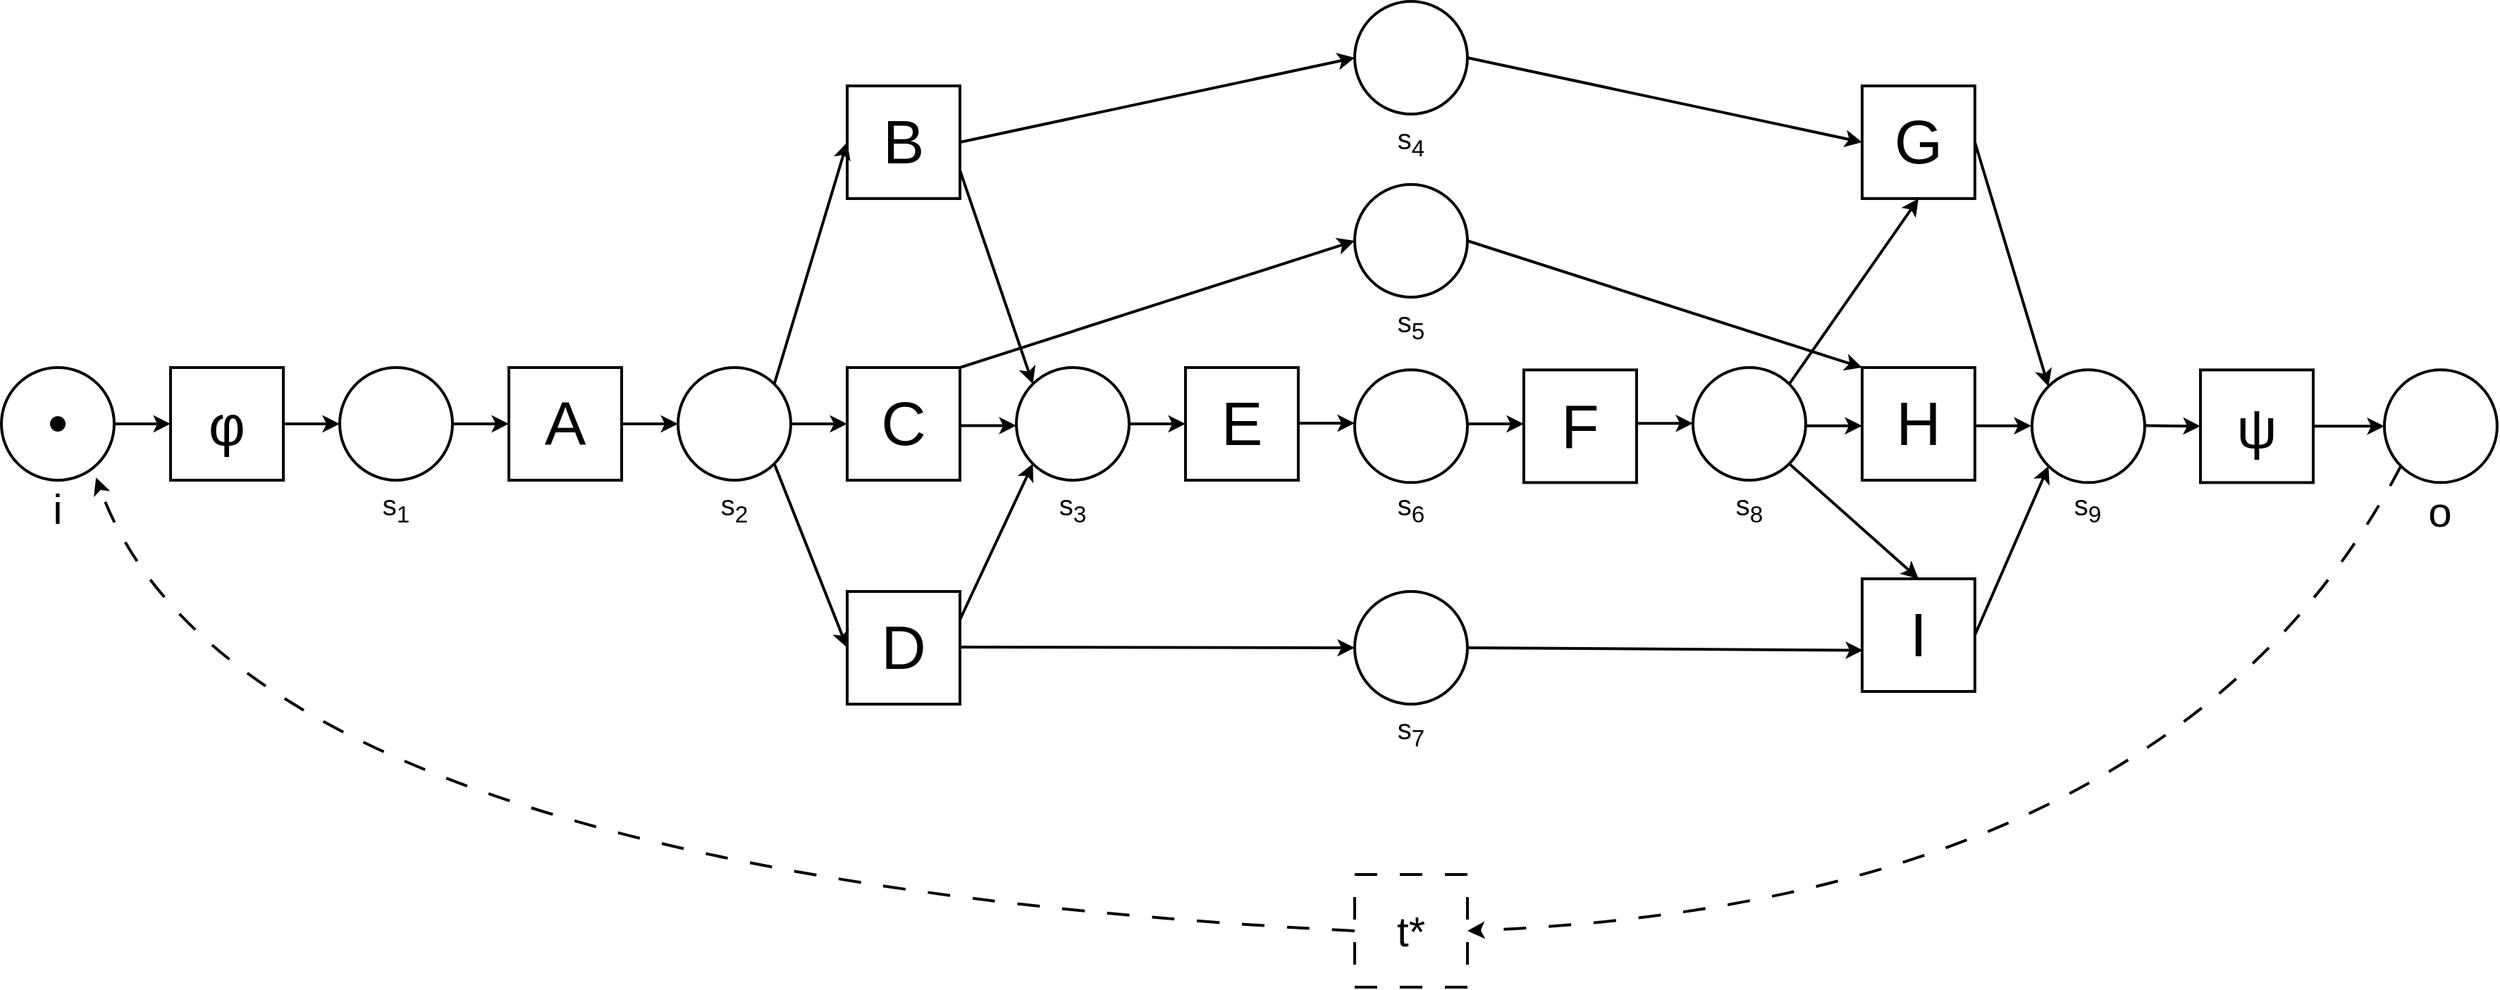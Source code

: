 <mxfile version="24.0.7" type="github">
  <diagram name="Seite-1" id="IBqcnsN6eLZTh5Qhn7dX">
    <mxGraphModel dx="2049" dy="1944" grid="1" gridSize="10" guides="1" tooltips="1" connect="1" arrows="1" fold="1" page="1" pageScale="1" pageWidth="1169" pageHeight="827" math="0" shadow="0">
      <root>
        <mxCell id="0" />
        <mxCell id="1" parent="0" />
        <mxCell id="1YuBAB6H5FNzcQYwjlHQ-1" value="" style="ellipse;whiteSpace=wrap;html=1;aspect=fixed;strokeWidth=2;" parent="1" vertex="1">
          <mxGeometry x="80" y="200" width="80" height="80" as="geometry" />
        </mxCell>
        <mxCell id="1YuBAB6H5FNzcQYwjlHQ-2" value="" style="ellipse;whiteSpace=wrap;html=1;aspect=fixed;strokeWidth=2;" parent="1" vertex="1">
          <mxGeometry x="1040" y="-60" width="80" height="80" as="geometry" />
        </mxCell>
        <mxCell id="1YuBAB6H5FNzcQYwjlHQ-4" value="" style="ellipse;whiteSpace=wrap;html=1;aspect=fixed;strokeWidth=2;" parent="1" vertex="1">
          <mxGeometry x="320" y="200" width="80" height="80" as="geometry" />
        </mxCell>
        <mxCell id="1YuBAB6H5FNzcQYwjlHQ-5" value="" style="ellipse;whiteSpace=wrap;html=1;aspect=fixed;strokeWidth=2;" parent="1" vertex="1">
          <mxGeometry x="1280" y="200" width="80" height="80" as="geometry" />
        </mxCell>
        <mxCell id="1YuBAB6H5FNzcQYwjlHQ-6" value="" style="ellipse;whiteSpace=wrap;html=1;aspect=fixed;strokeWidth=2;" parent="1" vertex="1">
          <mxGeometry x="560" y="200" width="80" height="80" as="geometry" />
        </mxCell>
        <mxCell id="1YuBAB6H5FNzcQYwjlHQ-8" value="φ" style="rounded=0;whiteSpace=wrap;html=1;fontSize=40;strokeWidth=2;" parent="1" vertex="1">
          <mxGeometry x="200" y="200" width="80" height="80" as="geometry" />
        </mxCell>
        <mxCell id="1YuBAB6H5FNzcQYwjlHQ-9" value="A" style="rounded=0;whiteSpace=wrap;html=1;fontSize=44;strokeWidth=2;" parent="1" vertex="1">
          <mxGeometry x="440" y="200" width="80" height="80" as="geometry" />
        </mxCell>
        <mxCell id="1YuBAB6H5FNzcQYwjlHQ-10" value="B" style="rounded=0;whiteSpace=wrap;html=1;fontSize=44;strokeWidth=2;" parent="1" vertex="1">
          <mxGeometry x="680" width="80" height="80" as="geometry" />
        </mxCell>
        <mxCell id="1YuBAB6H5FNzcQYwjlHQ-11" value="E" style="rounded=0;whiteSpace=wrap;html=1;fontSize=44;strokeWidth=2;" parent="1" vertex="1">
          <mxGeometry x="920" y="200" width="80" height="80" as="geometry" />
        </mxCell>
        <mxCell id="1YuBAB6H5FNzcQYwjlHQ-12" value="" style="endArrow=classic;html=1;rounded=0;curved=1;exitX=1;exitY=0.5;exitDx=0;exitDy=0;strokeWidth=2;" parent="1" source="1YuBAB6H5FNzcQYwjlHQ-8" edge="1">
          <mxGeometry width="50" height="50" relative="1" as="geometry">
            <mxPoint x="340" y="290" as="sourcePoint" />
            <mxPoint x="320" y="240" as="targetPoint" />
          </mxGeometry>
        </mxCell>
        <mxCell id="1YuBAB6H5FNzcQYwjlHQ-13" value="" style="endArrow=classic;html=1;rounded=0;curved=1;entryX=0;entryY=0.5;entryDx=0;entryDy=0;exitX=1;exitY=0.5;exitDx=0;exitDy=0;strokeWidth=2;" parent="1" source="1YuBAB6H5FNzcQYwjlHQ-4" target="1YuBAB6H5FNzcQYwjlHQ-9" edge="1">
          <mxGeometry width="50" height="50" relative="1" as="geometry">
            <mxPoint x="340" y="290" as="sourcePoint" />
            <mxPoint x="390" y="240" as="targetPoint" />
          </mxGeometry>
        </mxCell>
        <mxCell id="1YuBAB6H5FNzcQYwjlHQ-15" value="" style="endArrow=classic;html=1;rounded=0;curved=1;exitX=1;exitY=0.5;exitDx=0;exitDy=0;entryX=0;entryY=0.5;entryDx=0;entryDy=0;strokeWidth=2;" parent="1" source="1YuBAB6H5FNzcQYwjlHQ-9" target="1YuBAB6H5FNzcQYwjlHQ-6" edge="1">
          <mxGeometry width="50" height="50" relative="1" as="geometry">
            <mxPoint x="590" y="270" as="sourcePoint" />
            <mxPoint x="640" y="220" as="targetPoint" />
          </mxGeometry>
        </mxCell>
        <mxCell id="1YuBAB6H5FNzcQYwjlHQ-17" value="" style="endArrow=classic;html=1;rounded=0;curved=1;exitX=1;exitY=0;exitDx=0;exitDy=0;entryX=0;entryY=0.5;entryDx=0;entryDy=0;strokeWidth=2;" parent="1" source="1YuBAB6H5FNzcQYwjlHQ-6" target="1YuBAB6H5FNzcQYwjlHQ-10" edge="1">
          <mxGeometry width="50" height="50" relative="1" as="geometry">
            <mxPoint x="590" y="240" as="sourcePoint" />
            <mxPoint x="640" y="240" as="targetPoint" />
          </mxGeometry>
        </mxCell>
        <mxCell id="1YuBAB6H5FNzcQYwjlHQ-19" value="" style="endArrow=classic;html=1;rounded=0;curved=1;exitX=1;exitY=0.5;exitDx=0;exitDy=0;entryX=0;entryY=0.5;entryDx=0;entryDy=0;strokeWidth=2;" parent="1" source="1YuBAB6H5FNzcQYwjlHQ-10" target="1YuBAB6H5FNzcQYwjlHQ-2" edge="1">
          <mxGeometry width="50" height="50" relative="1" as="geometry">
            <mxPoint x="610" y="310" as="sourcePoint" />
            <mxPoint x="660" y="260" as="targetPoint" />
          </mxGeometry>
        </mxCell>
        <mxCell id="1YuBAB6H5FNzcQYwjlHQ-22" value="" style="ellipse;whiteSpace=wrap;html=1;aspect=fixed;strokeWidth=2;" parent="1" vertex="1">
          <mxGeometry x="1040" y="359" width="80" height="80" as="geometry" />
        </mxCell>
        <mxCell id="1YuBAB6H5FNzcQYwjlHQ-23" value="C" style="rounded=0;whiteSpace=wrap;html=1;fontSize=44;strokeWidth=2;" parent="1" vertex="1">
          <mxGeometry x="680" y="200" width="80" height="80" as="geometry" />
        </mxCell>
        <mxCell id="1YuBAB6H5FNzcQYwjlHQ-26" value="" style="endArrow=classic;html=1;rounded=0;curved=1;exitX=1;exitY=0.5;exitDx=0;exitDy=0;strokeWidth=2;entryX=0.007;entryY=0.635;entryDx=0;entryDy=0;entryPerimeter=0;" parent="1" source="1YuBAB6H5FNzcQYwjlHQ-22" target="38OJZpCKWBIkEkBOtK0j-17" edge="1">
          <mxGeometry width="50" height="50" relative="1" as="geometry">
            <mxPoint x="990" y="280" as="sourcePoint" />
            <mxPoint x="1040" y="390" as="targetPoint" />
          </mxGeometry>
        </mxCell>
        <mxCell id="1YuBAB6H5FNzcQYwjlHQ-27" value="" style="endArrow=classic;html=1;rounded=0;curved=1;entryX=0;entryY=0.5;entryDx=0;entryDy=0;exitX=1;exitY=0.5;exitDx=0;exitDy=0;strokeWidth=2;" parent="1" source="1YuBAB6H5FNzcQYwjlHQ-1" target="1YuBAB6H5FNzcQYwjlHQ-8" edge="1">
          <mxGeometry width="50" height="50" relative="1" as="geometry">
            <mxPoint x="390" y="320" as="sourcePoint" />
            <mxPoint x="440" y="390" as="targetPoint" />
          </mxGeometry>
        </mxCell>
        <mxCell id="1YuBAB6H5FNzcQYwjlHQ-28" value="t*" style="rounded=0;whiteSpace=wrap;html=1;dashed=1;dashPattern=8 8;fontSize=30;strokeWidth=2;" parent="1" vertex="1">
          <mxGeometry x="1040" y="560" width="80" height="80" as="geometry" />
        </mxCell>
        <mxCell id="1YuBAB6H5FNzcQYwjlHQ-29" value="" style="endArrow=classic;html=1;rounded=0;curved=1;entryX=1;entryY=0.5;entryDx=0;entryDy=0;exitX=0;exitY=1;exitDx=0;exitDy=0;dashed=1;dashPattern=8 8;strokeWidth=2;" parent="1" source="9U9fe0AIUVm3C8UtWrKh-1" target="1YuBAB6H5FNzcQYwjlHQ-28" edge="1">
          <mxGeometry width="50" height="50" relative="1" as="geometry">
            <mxPoint x="980" y="350" as="sourcePoint" />
            <mxPoint x="890" y="430" as="targetPoint" />
            <Array as="points">
              <mxPoint x="1620" y="580" />
            </Array>
          </mxGeometry>
        </mxCell>
        <mxCell id="1YuBAB6H5FNzcQYwjlHQ-30" value="" style="endArrow=classic;html=1;rounded=0;curved=1;entryX=0.839;entryY=0.977;entryDx=0;entryDy=0;exitX=0;exitY=0.5;exitDx=0;exitDy=0;dashed=1;dashPattern=8 8;entryPerimeter=0;strokeWidth=2;" parent="1" source="1YuBAB6H5FNzcQYwjlHQ-28" target="1YuBAB6H5FNzcQYwjlHQ-1" edge="1">
          <mxGeometry width="50" height="50" relative="1" as="geometry">
            <mxPoint x="660" y="334" as="sourcePoint" />
            <mxPoint x="340" y="494" as="targetPoint" />
            <Array as="points">
              <mxPoint x="250" y="560" />
            </Array>
          </mxGeometry>
        </mxCell>
        <mxCell id="9U9fe0AIUVm3C8UtWrKh-1" value="" style="ellipse;whiteSpace=wrap;html=1;aspect=fixed;strokeWidth=2;" parent="1" vertex="1">
          <mxGeometry x="1770.48" y="201.68" width="80" height="80" as="geometry" />
        </mxCell>
        <mxCell id="9U9fe0AIUVm3C8UtWrKh-2" value="ψ" style="rounded=0;whiteSpace=wrap;html=1;fontSize=40;strokeWidth=2;" parent="1" vertex="1">
          <mxGeometry x="1640" y="201.68" width="80" height="80" as="geometry" />
        </mxCell>
        <mxCell id="9U9fe0AIUVm3C8UtWrKh-3" value="" style="endArrow=classic;html=1;rounded=0;curved=1;exitX=1;exitY=0.5;exitDx=0;exitDy=0;strokeWidth=2;entryX=0;entryY=0.5;entryDx=0;entryDy=0;" parent="1" source="9U9fe0AIUVm3C8UtWrKh-2" target="9U9fe0AIUVm3C8UtWrKh-1" edge="1">
          <mxGeometry width="50" height="50" relative="1" as="geometry">
            <mxPoint x="1800.48" y="291.68" as="sourcePoint" />
            <mxPoint x="1760" y="210" as="targetPoint" />
          </mxGeometry>
        </mxCell>
        <mxCell id="9U9fe0AIUVm3C8UtWrKh-4" value="" style="endArrow=classic;html=1;rounded=0;curved=1;exitX=1;exitY=0;exitDx=0;exitDy=0;entryX=0.5;entryY=1;entryDx=0;entryDy=0;strokeWidth=2;" parent="1" source="1YuBAB6H5FNzcQYwjlHQ-5" target="38OJZpCKWBIkEkBOtK0j-16" edge="1">
          <mxGeometry width="50" height="50" relative="1" as="geometry">
            <mxPoint x="1370" y="239.66" as="sourcePoint" />
            <mxPoint x="1410" y="239.66" as="targetPoint" />
          </mxGeometry>
        </mxCell>
        <mxCell id="38OJZpCKWBIkEkBOtK0j-1" value="i" style="text;html=1;strokeColor=none;fillColor=none;align=center;verticalAlign=middle;whiteSpace=wrap;rounded=0;fontSize=30;" parent="1" vertex="1">
          <mxGeometry x="90" y="280" width="60" height="40" as="geometry" />
        </mxCell>
        <mxCell id="38OJZpCKWBIkEkBOtK0j-2" value="o" style="text;html=1;strokeColor=none;fillColor=none;align=center;verticalAlign=middle;whiteSpace=wrap;rounded=0;fontSize=30;" parent="1" vertex="1">
          <mxGeometry x="1780.48" y="281.68" width="60" height="40" as="geometry" />
        </mxCell>
        <mxCell id="38OJZpCKWBIkEkBOtK0j-3" value="s&lt;sub&gt;1&lt;/sub&gt;" style="text;html=1;strokeColor=none;fillColor=none;align=center;verticalAlign=middle;whiteSpace=wrap;rounded=0;fontSize=20;" parent="1" vertex="1">
          <mxGeometry x="330" y="280" width="60" height="40" as="geometry" />
        </mxCell>
        <mxCell id="38OJZpCKWBIkEkBOtK0j-5" value="&lt;div style=&quot;font-size: 20px;&quot;&gt;s&lt;sub&gt;2&lt;/sub&gt;&lt;/div&gt;" style="text;html=1;strokeColor=none;fillColor=none;align=center;verticalAlign=middle;whiteSpace=wrap;rounded=0;fontSize=20;" parent="1" vertex="1">
          <mxGeometry x="570" y="280" width="60" height="40" as="geometry" />
        </mxCell>
        <mxCell id="38OJZpCKWBIkEkBOtK0j-6" value="s&lt;sub&gt;4&lt;/sub&gt;" style="text;html=1;strokeColor=none;fillColor=none;align=center;verticalAlign=middle;whiteSpace=wrap;rounded=0;fontSize=20;" parent="1" vertex="1">
          <mxGeometry x="1050" y="20" width="60" height="40" as="geometry" />
        </mxCell>
        <mxCell id="38OJZpCKWBIkEkBOtK0j-7" value="s&lt;sub&gt;7&lt;/sub&gt;" style="text;html=1;strokeColor=none;fillColor=none;align=center;verticalAlign=middle;whiteSpace=wrap;rounded=0;fontSize=20;" parent="1" vertex="1">
          <mxGeometry x="1050" y="439" width="60" height="40" as="geometry" />
        </mxCell>
        <mxCell id="38OJZpCKWBIkEkBOtK0j-8" value="s&lt;sub&gt;8&lt;/sub&gt;" style="text;html=1;strokeColor=none;fillColor=none;align=center;verticalAlign=middle;whiteSpace=wrap;rounded=0;fontSize=20;" parent="1" vertex="1">
          <mxGeometry x="1290" y="280" width="60" height="40" as="geometry" />
        </mxCell>
        <mxCell id="38OJZpCKWBIkEkBOtK0j-10" value="" style="endArrow=classic;html=1;rounded=0;curved=1;entryX=0;entryY=0.5;entryDx=0;entryDy=0;strokeWidth=2;exitX=1;exitY=0.5;exitDx=0;exitDy=0;" parent="1" source="1YuBAB6H5FNzcQYwjlHQ-6" target="1YuBAB6H5FNzcQYwjlHQ-23" edge="1">
          <mxGeometry width="50" height="50" relative="1" as="geometry">
            <mxPoint x="590" y="240" as="sourcePoint" />
            <mxPoint x="670" y="130" as="targetPoint" />
          </mxGeometry>
        </mxCell>
        <mxCell id="38OJZpCKWBIkEkBOtK0j-11" value="" style="ellipse;whiteSpace=wrap;html=1;aspect=fixed;strokeWidth=2;" parent="1" vertex="1">
          <mxGeometry x="800" y="200" width="80" height="80" as="geometry" />
        </mxCell>
        <mxCell id="38OJZpCKWBIkEkBOtK0j-12" value="s&lt;sub&gt;3&lt;/sub&gt;" style="text;html=1;strokeColor=none;fillColor=none;align=center;verticalAlign=middle;whiteSpace=wrap;rounded=0;fontSize=20;" parent="1" vertex="1">
          <mxGeometry x="810" y="280" width="60" height="40" as="geometry" />
        </mxCell>
        <mxCell id="38OJZpCKWBIkEkBOtK0j-16" value="G" style="rounded=0;whiteSpace=wrap;html=1;fontSize=44;strokeWidth=2;" parent="1" vertex="1">
          <mxGeometry x="1400" width="80" height="80" as="geometry" />
        </mxCell>
        <mxCell id="38OJZpCKWBIkEkBOtK0j-17" value="I" style="rounded=0;whiteSpace=wrap;html=1;fontSize=44;strokeWidth=2;" parent="1" vertex="1">
          <mxGeometry x="1400" y="350" width="80" height="80" as="geometry" />
        </mxCell>
        <mxCell id="38OJZpCKWBIkEkBOtK0j-18" value="" style="endArrow=classic;html=1;rounded=0;curved=1;strokeWidth=2;entryX=0;entryY=0.5;entryDx=0;entryDy=0;exitX=1;exitY=0.5;exitDx=0;exitDy=0;" parent="1" source="1YuBAB6H5FNzcQYwjlHQ-2" target="38OJZpCKWBIkEkBOtK0j-16" edge="1">
          <mxGeometry width="50" height="50" relative="1" as="geometry">
            <mxPoint x="1020" y="-30" as="sourcePoint" />
            <mxPoint x="1131" y="-19.59" as="targetPoint" />
          </mxGeometry>
        </mxCell>
        <mxCell id="38OJZpCKWBIkEkBOtK0j-19" value="" style="endArrow=classic;html=1;rounded=0;curved=1;exitX=1;exitY=1;exitDx=0;exitDy=0;entryX=0.5;entryY=0;entryDx=0;entryDy=0;strokeWidth=2;" parent="1" source="1YuBAB6H5FNzcQYwjlHQ-5" target="38OJZpCKWBIkEkBOtK0j-17" edge="1">
          <mxGeometry width="50" height="50" relative="1" as="geometry">
            <mxPoint x="1376" y="236" as="sourcePoint" />
            <mxPoint x="1420" y="150" as="targetPoint" />
          </mxGeometry>
        </mxCell>
        <mxCell id="38OJZpCKWBIkEkBOtK0j-20" value="" style="ellipse;whiteSpace=wrap;html=1;aspect=fixed;strokeWidth=2;" parent="1" vertex="1">
          <mxGeometry x="1520.48" y="201.68" width="80" height="80" as="geometry" />
        </mxCell>
        <mxCell id="38OJZpCKWBIkEkBOtK0j-21" value="s&lt;sub&gt;9&lt;/sub&gt;" style="text;html=1;strokeColor=none;fillColor=none;align=center;verticalAlign=middle;whiteSpace=wrap;rounded=0;fontSize=20;" parent="1" vertex="1">
          <mxGeometry x="1530.48" y="280" width="60" height="40" as="geometry" />
        </mxCell>
        <mxCell id="38OJZpCKWBIkEkBOtK0j-22" value="" style="endArrow=classic;html=1;rounded=0;curved=1;exitX=1;exitY=0.5;exitDx=0;exitDy=0;strokeWidth=2;entryX=0;entryY=0;entryDx=0;entryDy=0;" parent="1" source="38OJZpCKWBIkEkBOtK0j-16" target="38OJZpCKWBIkEkBOtK0j-20" edge="1">
          <mxGeometry width="50" height="50" relative="1" as="geometry">
            <mxPoint x="1500" y="100.0" as="sourcePoint" />
            <mxPoint x="1520" y="190" as="targetPoint" />
          </mxGeometry>
        </mxCell>
        <mxCell id="38OJZpCKWBIkEkBOtK0j-23" value="" style="endArrow=classic;html=1;rounded=0;curved=1;exitX=1;exitY=0.5;exitDx=0;exitDy=0;strokeWidth=2;entryX=0;entryY=1;entryDx=0;entryDy=0;" parent="1" source="38OJZpCKWBIkEkBOtK0j-17" target="38OJZpCKWBIkEkBOtK0j-20" edge="1">
          <mxGeometry width="50" height="50" relative="1" as="geometry">
            <mxPoint x="1500.8" y="356.72" as="sourcePoint" />
            <mxPoint x="1500" y="290" as="targetPoint" />
          </mxGeometry>
        </mxCell>
        <mxCell id="38OJZpCKWBIkEkBOtK0j-24" value="" style="endArrow=classic;html=1;rounded=0;curved=1;exitX=1;exitY=0.5;exitDx=0;exitDy=0;entryX=0;entryY=0.5;entryDx=0;entryDy=0;strokeWidth=2;" parent="1" target="9U9fe0AIUVm3C8UtWrKh-2" edge="1">
          <mxGeometry width="50" height="50" relative="1" as="geometry">
            <mxPoint x="1600.48" y="241.18" as="sourcePoint" />
            <mxPoint x="1660.48" y="241.18" as="targetPoint" />
          </mxGeometry>
        </mxCell>
        <mxCell id="krbLCkrSHvg6wF0_8CoV-1" value="D" style="rounded=0;whiteSpace=wrap;html=1;fontSize=44;strokeWidth=2;" parent="1" vertex="1">
          <mxGeometry x="680" y="359" width="80" height="80" as="geometry" />
        </mxCell>
        <mxCell id="krbLCkrSHvg6wF0_8CoV-2" value="" style="endArrow=classic;html=1;rounded=0;curved=1;entryX=0;entryY=0.5;entryDx=0;entryDy=0;strokeWidth=2;exitX=1;exitY=1;exitDx=0;exitDy=0;" parent="1" source="1YuBAB6H5FNzcQYwjlHQ-6" target="krbLCkrSHvg6wF0_8CoV-1" edge="1">
          <mxGeometry width="50" height="50" relative="1" as="geometry">
            <mxPoint x="585" y="277" as="sourcePoint" />
            <mxPoint x="667" y="139" as="targetPoint" />
          </mxGeometry>
        </mxCell>
        <mxCell id="krbLCkrSHvg6wF0_8CoV-4" value="H" style="rounded=0;whiteSpace=wrap;html=1;fontSize=44;strokeWidth=2;" parent="1" vertex="1">
          <mxGeometry x="1400" y="200" width="80" height="80" as="geometry" />
        </mxCell>
        <mxCell id="krbLCkrSHvg6wF0_8CoV-5" value="" style="endArrow=classic;html=1;rounded=0;curved=1;exitX=1;exitY=0.5;exitDx=0;exitDy=0;strokeWidth=2;entryX=0;entryY=0.5;entryDx=0;entryDy=0;" parent="1" target="1YuBAB6H5FNzcQYwjlHQ-22" edge="1">
          <mxGeometry width="50" height="50" relative="1" as="geometry">
            <mxPoint x="760" y="398.5" as="sourcePoint" />
            <mxPoint x="900" y="400" as="targetPoint" />
          </mxGeometry>
        </mxCell>
        <mxCell id="krbLCkrSHvg6wF0_8CoV-6" value="" style="endArrow=classic;html=1;rounded=0;curved=1;exitX=1;exitY=0.5;exitDx=0;exitDy=0;entryX=0;entryY=0.5;entryDx=0;entryDy=0;strokeWidth=2;" parent="1" edge="1">
          <mxGeometry width="50" height="50" relative="1" as="geometry">
            <mxPoint x="760" y="241.26" as="sourcePoint" />
            <mxPoint x="800" y="241.26" as="targetPoint" />
          </mxGeometry>
        </mxCell>
        <mxCell id="krbLCkrSHvg6wF0_8CoV-7" value="" style="endArrow=classic;html=1;rounded=0;curved=1;exitX=1;exitY=0.5;exitDx=0;exitDy=0;entryX=0;entryY=0.5;entryDx=0;entryDy=0;strokeWidth=2;" parent="1" edge="1">
          <mxGeometry width="50" height="50" relative="1" as="geometry">
            <mxPoint x="880" y="239.96" as="sourcePoint" />
            <mxPoint x="920" y="239.96" as="targetPoint" />
          </mxGeometry>
        </mxCell>
        <mxCell id="krbLCkrSHvg6wF0_8CoV-8" value="" style="endArrow=classic;html=1;rounded=0;curved=1;entryX=0;entryY=0;entryDx=0;entryDy=0;strokeWidth=2;exitX=1;exitY=0.75;exitDx=0;exitDy=0;" parent="1" source="1YuBAB6H5FNzcQYwjlHQ-10" target="38OJZpCKWBIkEkBOtK0j-11" edge="1">
          <mxGeometry width="50" height="50" relative="1" as="geometry">
            <mxPoint x="780" y="120" as="sourcePoint" />
            <mxPoint x="920" y="110" as="targetPoint" />
          </mxGeometry>
        </mxCell>
        <mxCell id="krbLCkrSHvg6wF0_8CoV-9" value="" style="endArrow=classic;html=1;rounded=0;curved=1;entryX=0;entryY=1;entryDx=0;entryDy=0;strokeWidth=2;exitX=1;exitY=0.25;exitDx=0;exitDy=0;" parent="1" source="krbLCkrSHvg6wF0_8CoV-1" target="38OJZpCKWBIkEkBOtK0j-11" edge="1">
          <mxGeometry width="50" height="50" relative="1" as="geometry">
            <mxPoint x="770" y="130" as="sourcePoint" />
            <mxPoint x="850" y="210" as="targetPoint" />
          </mxGeometry>
        </mxCell>
        <mxCell id="krbLCkrSHvg6wF0_8CoV-12" value="F" style="rounded=0;whiteSpace=wrap;html=1;fontSize=44;strokeWidth=2;" parent="1" vertex="1">
          <mxGeometry x="1160" y="201.68" width="80" height="80" as="geometry" />
        </mxCell>
        <mxCell id="krbLCkrSHvg6wF0_8CoV-13" value="" style="ellipse;whiteSpace=wrap;html=1;aspect=fixed;strokeWidth=2;" parent="1" vertex="1">
          <mxGeometry x="1040" y="201.68" width="80" height="80" as="geometry" />
        </mxCell>
        <mxCell id="krbLCkrSHvg6wF0_8CoV-14" value="" style="endArrow=classic;html=1;rounded=0;curved=1;exitX=1;exitY=0.5;exitDx=0;exitDy=0;entryX=0;entryY=0.5;entryDx=0;entryDy=0;strokeWidth=2;" parent="1" edge="1">
          <mxGeometry width="50" height="50" relative="1" as="geometry">
            <mxPoint x="1120" y="239.96" as="sourcePoint" />
            <mxPoint x="1160" y="239.96" as="targetPoint" />
          </mxGeometry>
        </mxCell>
        <mxCell id="krbLCkrSHvg6wF0_8CoV-15" value="" style="endArrow=classic;html=1;rounded=0;curved=1;exitX=1;exitY=0.5;exitDx=0;exitDy=0;entryX=0;entryY=0.5;entryDx=0;entryDy=0;strokeWidth=2;" parent="1" edge="1">
          <mxGeometry width="50" height="50" relative="1" as="geometry">
            <mxPoint x="1000" y="239.5" as="sourcePoint" />
            <mxPoint x="1040" y="239.5" as="targetPoint" />
          </mxGeometry>
        </mxCell>
        <mxCell id="krbLCkrSHvg6wF0_8CoV-16" value="s&lt;sub&gt;6&lt;/sub&gt;" style="text;html=1;strokeColor=none;fillColor=none;align=center;verticalAlign=middle;whiteSpace=wrap;rounded=0;fontSize=20;" parent="1" vertex="1">
          <mxGeometry x="1050" y="280" width="60" height="40" as="geometry" />
        </mxCell>
        <mxCell id="krbLCkrSHvg6wF0_8CoV-17" value="" style="endArrow=classic;html=1;rounded=0;curved=1;exitX=1;exitY=0.5;exitDx=0;exitDy=0;entryX=0;entryY=0.5;entryDx=0;entryDy=0;strokeWidth=2;" parent="1" edge="1">
          <mxGeometry width="50" height="50" relative="1" as="geometry">
            <mxPoint x="1240" y="239.58" as="sourcePoint" />
            <mxPoint x="1280" y="239.58" as="targetPoint" />
          </mxGeometry>
        </mxCell>
        <mxCell id="krbLCkrSHvg6wF0_8CoV-19" value="" style="endArrow=classic;html=1;rounded=0;curved=1;exitX=1;exitY=0.5;exitDx=0;exitDy=0;entryX=0;entryY=0.5;entryDx=0;entryDy=0;strokeWidth=2;" parent="1" edge="1">
          <mxGeometry width="50" height="50" relative="1" as="geometry">
            <mxPoint x="1360" y="241.34" as="sourcePoint" />
            <mxPoint x="1400" y="241.34" as="targetPoint" />
          </mxGeometry>
        </mxCell>
        <mxCell id="krbLCkrSHvg6wF0_8CoV-20" value="" style="endArrow=classic;html=1;rounded=0;curved=1;exitX=1;exitY=0.5;exitDx=0;exitDy=0;entryX=0;entryY=0.5;entryDx=0;entryDy=0;strokeWidth=2;" parent="1" edge="1">
          <mxGeometry width="50" height="50" relative="1" as="geometry">
            <mxPoint x="1480" y="241.34" as="sourcePoint" />
            <mxPoint x="1520" y="241.34" as="targetPoint" />
          </mxGeometry>
        </mxCell>
        <mxCell id="9GnmneFGxw7417pQnuKy-1" value="" style="ellipse;whiteSpace=wrap;html=1;aspect=fixed;strokeWidth=2;" parent="1" vertex="1">
          <mxGeometry x="1040" y="70" width="80" height="80" as="geometry" />
        </mxCell>
        <mxCell id="9GnmneFGxw7417pQnuKy-2" value="s&lt;sub&gt;5&lt;/sub&gt;" style="text;html=1;strokeColor=none;fillColor=none;align=center;verticalAlign=middle;whiteSpace=wrap;rounded=0;fontSize=20;" parent="1" vertex="1">
          <mxGeometry x="1050" y="150" width="60" height="40" as="geometry" />
        </mxCell>
        <mxCell id="9GnmneFGxw7417pQnuKy-3" value="" style="endArrow=classic;html=1;rounded=0;curved=1;exitX=1;exitY=0;exitDx=0;exitDy=0;strokeWidth=2;entryX=0;entryY=0.5;entryDx=0;entryDy=0;" parent="1" source="1YuBAB6H5FNzcQYwjlHQ-23" target="9GnmneFGxw7417pQnuKy-1" edge="1">
          <mxGeometry width="50" height="50" relative="1" as="geometry">
            <mxPoint x="760" y="99.5" as="sourcePoint" />
            <mxPoint x="1020" y="110" as="targetPoint" />
          </mxGeometry>
        </mxCell>
        <mxCell id="9GnmneFGxw7417pQnuKy-4" value="" style="endArrow=classic;html=1;rounded=0;curved=1;entryX=0;entryY=0;entryDx=0;entryDy=0;strokeWidth=2;exitX=1;exitY=0.5;exitDx=0;exitDy=0;" parent="1" source="9GnmneFGxw7417pQnuKy-1" target="krbLCkrSHvg6wF0_8CoV-4" edge="1">
          <mxGeometry width="50" height="50" relative="1" as="geometry">
            <mxPoint x="1150" y="120" as="sourcePoint" />
            <mxPoint x="1400" y="99.5" as="targetPoint" />
          </mxGeometry>
        </mxCell>
        <mxCell id="5AMNvpj1l-r1EpoGUyAQ-1" value="" style="ellipse;whiteSpace=wrap;html=1;aspect=fixed;fillColor=#000000;" vertex="1" parent="1">
          <mxGeometry x="115" y="235" width="10" height="10" as="geometry" />
        </mxCell>
      </root>
    </mxGraphModel>
  </diagram>
</mxfile>
